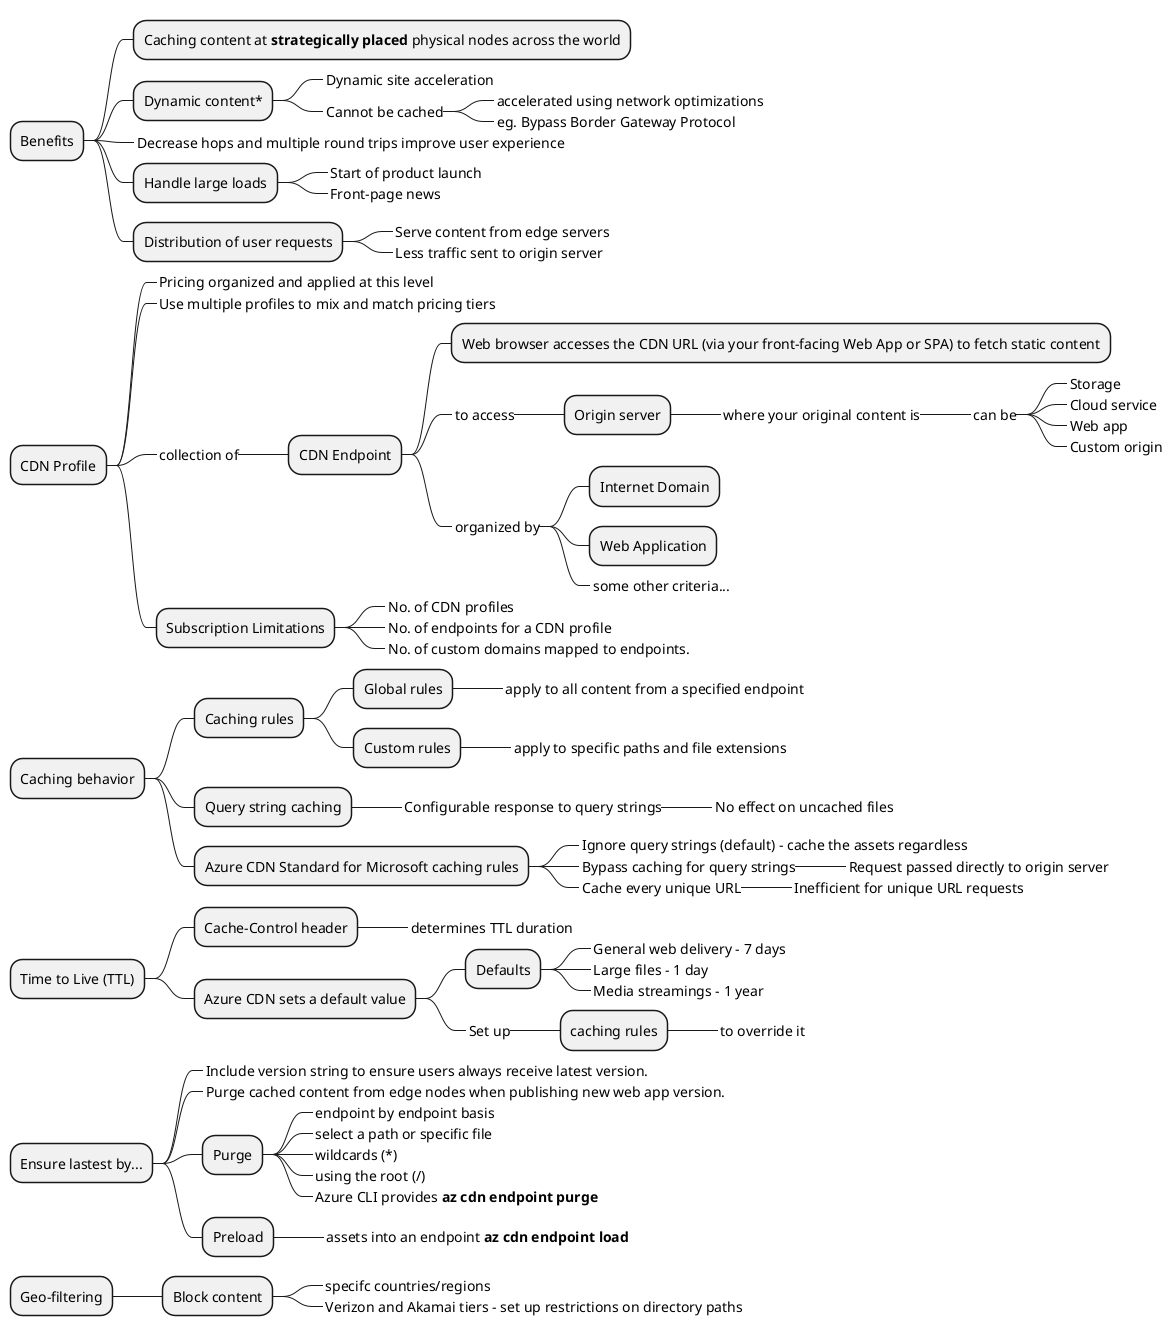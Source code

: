 @startmindmap "CDN"

+ Benefits
++ Caching content at **strategically placed** physical nodes across the world
++ Dynamic content*
+++_ Dynamic site acceleration
+++_ Cannot be cached
++++_ accelerated using network optimizations
++++_ eg. Bypass Border Gateway Protocol
++_ Decrease hops and multiple round trips improve user experience
++ Handle large loads
+++_ Start of product launch
+++_ Front-page news
++ Distribution of user requests
+++_ Serve content from edge servers
+++_ Less traffic sent to origin server

+ CDN Profile
++_ Pricing organized and applied at this level
++_ Use multiple profiles to mix and match pricing tiers
++_ collection of
+++ CDN Endpoint
++++ Web browser accesses the CDN URL (via your front-facing Web App or SPA) to fetch static content
++++_ to access
+++++ Origin server
++++++_ where your original content is
+++++++_ can be
++++++++_ Storage
++++++++_ Cloud service
++++++++_ Web app
++++++++_ Custom origin
++++_ organized by
+++++ Internet Domain
+++++ Web Application
+++++_ some other criteria...
++ Subscription Limitations
+++_ No. of CDN profiles
+++_ No. of endpoints for a CDN profile
+++_ No. of custom domains mapped to endpoints.

+ Caching behavior
++ Caching rules
+++ Global rules
++++_ apply to all content from a specified endpoint
+++ Custom rules
++++_ apply to specific paths and file extensions
++ Query string caching
+++_ Configurable response to query strings
++++_ No effect on uncached files
++ Azure CDN Standard for Microsoft caching rules
+++_ Ignore query strings (default) - cache the assets regardless
+++_ Bypass caching for query strings
++++_ Request passed directly to origin server
+++_ Cache every unique URL
++++_ Inefficient for unique URL requests

+ Time to Live (TTL)
++ Cache-Control header
+++_ determines TTL duration
++ Azure CDN sets a default value
+++ Defaults
++++_ General web delivery - 7 days
++++_ Large files - 1 day
++++_ Media streamings - 1 year
+++_ Set up
++++ caching rules
+++++_ to override it

+ Ensure lastest by...
++_ Include version string to ensure users always receive latest version.
++_ Purge cached content from edge nodes when publishing new web app version.
++ Purge
+++_ endpoint by endpoint basis
+++_ select a path or specific file
+++_ wildcards (*)
+++_ using the root (/)
+++_ Azure CLI provides **az cdn endpoint purge**
++ Preload
+++_ assets into an endpoint **az cdn endpoint load**

+ Geo-filtering
++ Block content
+++_ specifc countries/regions
+++_ Verizon and Akamai tiers - set up restrictions on directory paths
@endmindmap
